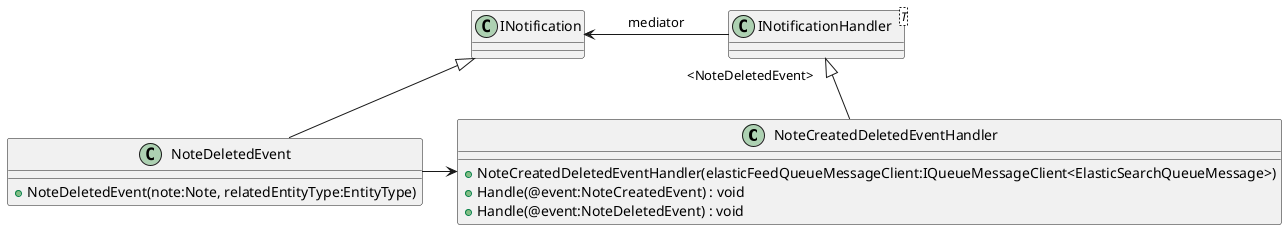 @startuml Deleted Note Event

class NoteCreatedDeletedEventHandler {
    + NoteCreatedDeletedEventHandler(elasticFeedQueueMessageClient:IQueueMessageClient<ElasticSearchQueueMessage>)
    + Handle(@event:NoteCreatedEvent) : void
    + Handle(@event:NoteDeletedEvent) : void
}
class "INotificationHandler"<T> {
}
'"INotificationHandler" "<NoteCreatedEvent>" <|-- NoteCreatedDeletedEventHandler
"INotificationHandler" "<NoteDeletedEvent>" <|-- NoteCreatedDeletedEventHandler

class NoteDeletedEvent {
    + NoteDeletedEvent(note:Note, relatedEntityType:EntityType)
}
INotification <|-- NoteDeletedEvent
'NoteDeletedEvent --> "Id" Guid
'NoteDeletedEvent --> "RelatedEntityType" EntityType

INotification <- INotificationHandler : mediator
NoteDeletedEvent -> NoteCreatedDeletedEventHandler

@enduml